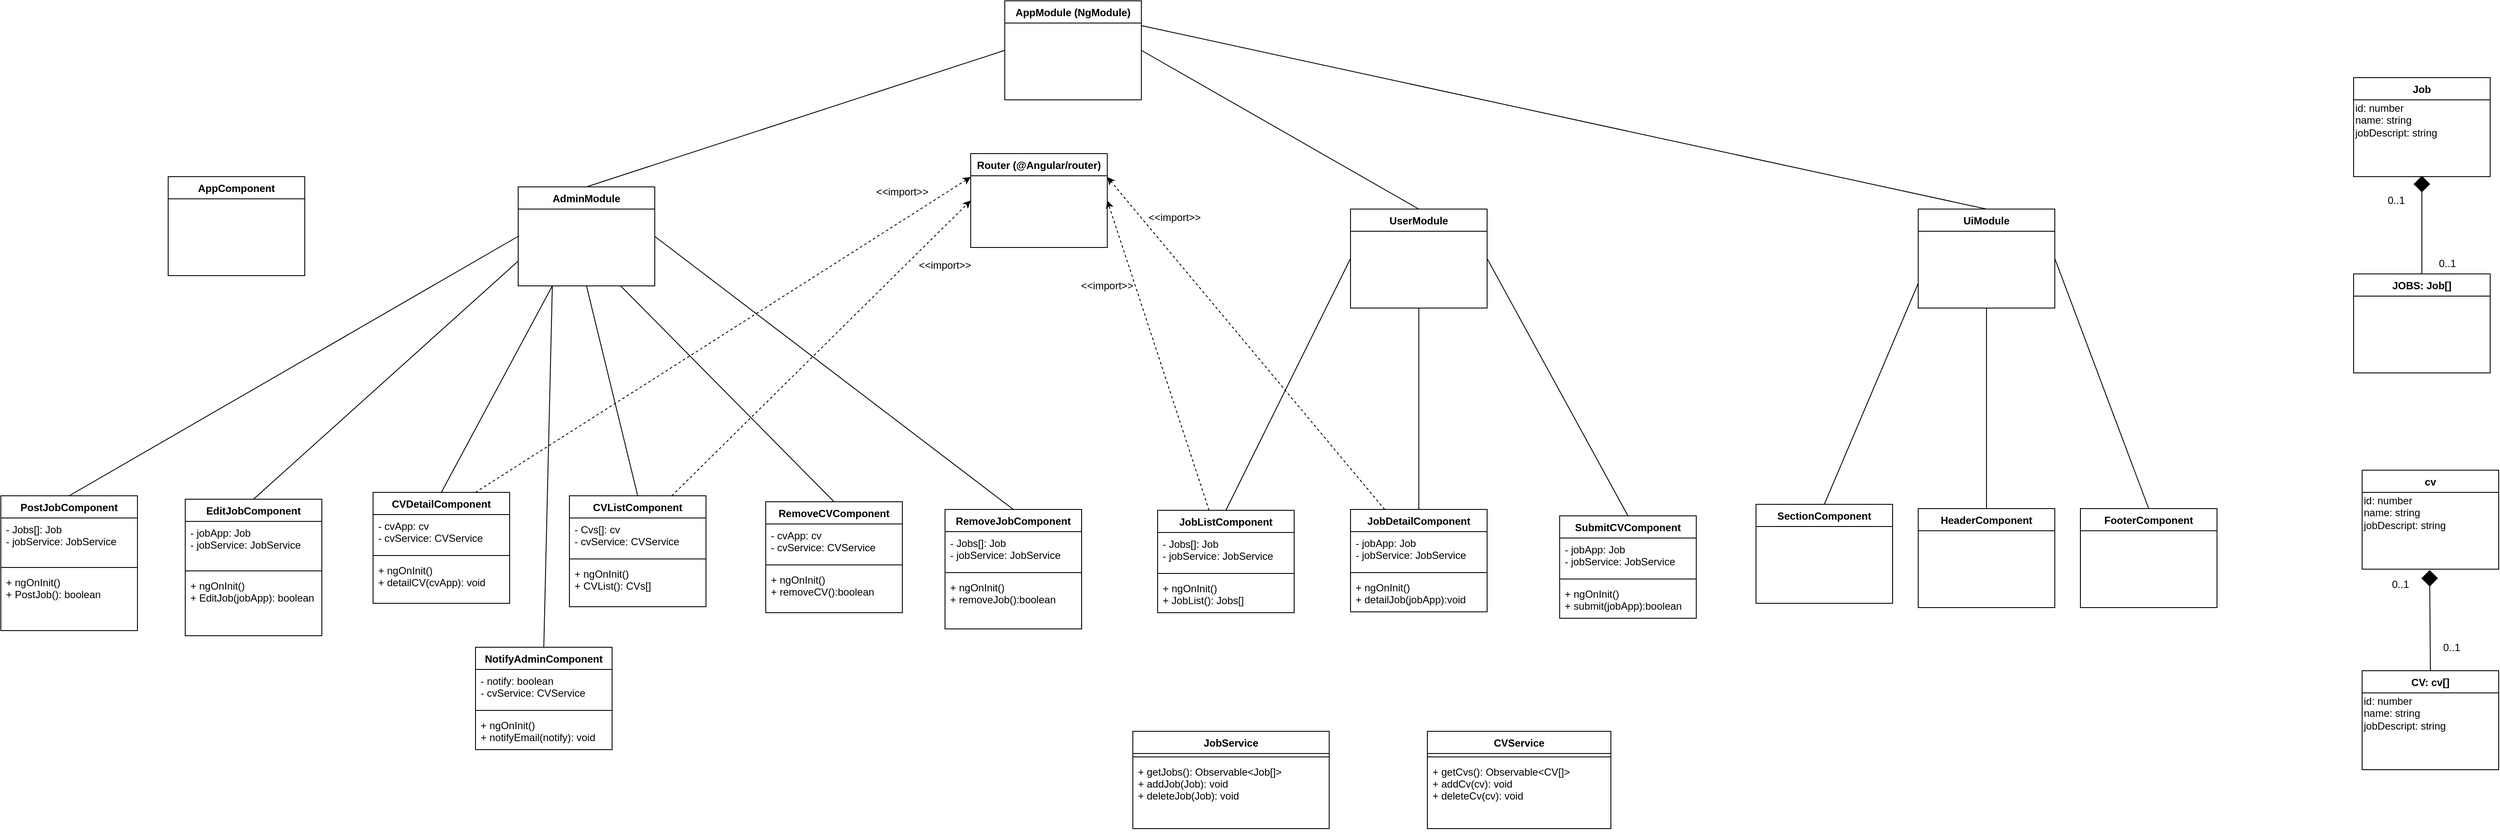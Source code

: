 <mxfile version="10.7.7" type="google"><diagram id="L-OYI_hsJiIemivJlids" name="Page-1"><mxGraphModel dx="3234" dy="880" grid="1" gridSize="10" guides="1" tooltips="1" connect="1" arrows="1" fold="1" page="1" pageScale="1" pageWidth="850" pageHeight="1100" math="0" shadow="0"><root><mxCell id="0"/><mxCell id="1" parent="0"/><mxCell id="hVfPlzMBBiEM_7TQ2Nzz-11" value="Job" style="swimlane;fontStyle=1;align=center;verticalAlign=top;childLayout=stackLayout;horizontal=1;startSize=26;horizontalStack=0;resizeParent=1;resizeParentMax=0;resizeLast=0;collapsible=1;marginBottom=0;" parent="1" vertex="1"><mxGeometry x="1320" y="134" width="160" height="116" as="geometry"/></mxCell><mxCell id="OG73j3AOnS_d_0RqA3O0-5" value="id: number&lt;br&gt;name: string&lt;br&gt;jobDescript: string&lt;br&gt;&lt;br&gt;&lt;br&gt;&lt;br&gt;" style="text;html=1;resizable=0;points=[];autosize=1;align=left;verticalAlign=top;spacingTop=-4;" vertex="1" parent="hVfPlzMBBiEM_7TQ2Nzz-11"><mxGeometry y="26" width="160" height="90" as="geometry"/></mxCell><mxCell id="OG73j3AOnS_d_0RqA3O0-10" value="JOBS: Job[]" style="swimlane;fontStyle=1;align=center;verticalAlign=top;childLayout=stackLayout;horizontal=1;startSize=26;horizontalStack=0;resizeParent=1;resizeParentMax=0;resizeLast=0;collapsible=1;marginBottom=0;" vertex="1" parent="1"><mxGeometry x="1320" y="364" width="160" height="116" as="geometry"/></mxCell><mxCell id="OG73j3AOnS_d_0RqA3O0-13" value="" style="endArrow=none;html=1;entryX=0.5;entryY=0;entryDx=0;entryDy=0;startArrow=diamond;startFill=1;exitX=0.5;exitY=0.989;exitDx=0;exitDy=0;exitPerimeter=0;startSize=17;" edge="1" parent="1" source="OG73j3AOnS_d_0RqA3O0-5" target="OG73j3AOnS_d_0RqA3O0-10"><mxGeometry width="50" height="50" relative="1" as="geometry"><mxPoint x="1240" y="332" as="sourcePoint"/><mxPoint x="1200" y="382" as="targetPoint"/></mxGeometry></mxCell><mxCell id="OG73j3AOnS_d_0RqA3O0-16" value="cv" style="swimlane;fontStyle=1;align=center;verticalAlign=top;childLayout=stackLayout;horizontal=1;startSize=26;horizontalStack=0;resizeParent=1;resizeParentMax=0;resizeLast=0;collapsible=1;marginBottom=0;" vertex="1" parent="1"><mxGeometry x="1330" y="594" width="160" height="116" as="geometry"/></mxCell><mxCell id="OG73j3AOnS_d_0RqA3O0-17" value="id: number&lt;br&gt;name: string&lt;br&gt;jobDescript: string&lt;br&gt;&lt;br&gt;&lt;br&gt;&lt;br&gt;" style="text;html=1;resizable=0;points=[];autosize=1;align=left;verticalAlign=top;spacingTop=-4;" vertex="1" parent="OG73j3AOnS_d_0RqA3O0-16"><mxGeometry y="26" width="160" height="90" as="geometry"/></mxCell><mxCell id="OG73j3AOnS_d_0RqA3O0-18" value="" style="endArrow=none;html=1;startArrow=diamond;startFill=1;exitX=0.494;exitY=1.011;exitDx=0;exitDy=0;exitPerimeter=0;startSize=17;entryX=0.5;entryY=0;entryDx=0;entryDy=0;" edge="1" parent="1" source="OG73j3AOnS_d_0RqA3O0-17" target="OG73j3AOnS_d_0RqA3O0-23"><mxGeometry width="50" height="50" relative="1" as="geometry"><mxPoint x="1270" y="585" as="sourcePoint"/><mxPoint x="1410" y="819" as="targetPoint"/></mxGeometry></mxCell><mxCell id="OG73j3AOnS_d_0RqA3O0-19" value="0..1" style="text;html=1;strokeColor=none;fillColor=none;align=center;verticalAlign=middle;whiteSpace=wrap;rounded=0;" vertex="1" parent="1"><mxGeometry x="1410" y="342" width="40" height="20" as="geometry"/></mxCell><mxCell id="OG73j3AOnS_d_0RqA3O0-20" value="0..1" style="text;html=1;strokeColor=none;fillColor=none;align=center;verticalAlign=middle;whiteSpace=wrap;rounded=0;" vertex="1" parent="1"><mxGeometry x="1350" y="268" width="40" height="20" as="geometry"/></mxCell><mxCell id="OG73j3AOnS_d_0RqA3O0-21" value="0..1" style="text;html=1;strokeColor=none;fillColor=none;align=center;verticalAlign=middle;whiteSpace=wrap;rounded=0;" vertex="1" parent="1"><mxGeometry x="1415" y="791.5" width="40" height="20" as="geometry"/></mxCell><mxCell id="OG73j3AOnS_d_0RqA3O0-22" value="0..1" style="text;html=1;strokeColor=none;fillColor=none;align=center;verticalAlign=middle;whiteSpace=wrap;rounded=0;" vertex="1" parent="1"><mxGeometry x="1355" y="717.5" width="40" height="20" as="geometry"/></mxCell><mxCell id="OG73j3AOnS_d_0RqA3O0-23" value="CV: cv[]" style="swimlane;fontStyle=1;align=center;verticalAlign=top;childLayout=stackLayout;horizontal=1;startSize=26;horizontalStack=0;resizeParent=1;resizeParentMax=0;resizeLast=0;collapsible=1;marginBottom=0;" vertex="1" parent="1"><mxGeometry x="1330" y="829" width="160" height="116" as="geometry"/></mxCell><mxCell id="OG73j3AOnS_d_0RqA3O0-24" value="id: number&lt;br&gt;name: string&lt;br&gt;jobDescript: string&lt;br&gt;&lt;br&gt;&lt;br&gt;&lt;br&gt;" style="text;html=1;resizable=0;points=[];autosize=1;align=left;verticalAlign=top;spacingTop=-4;" vertex="1" parent="OG73j3AOnS_d_0RqA3O0-23"><mxGeometry y="26" width="160" height="90" as="geometry"/></mxCell><mxCell id="OG73j3AOnS_d_0RqA3O0-27" value="FooterComponent" style="swimlane;fontStyle=1;align=center;verticalAlign=top;childLayout=stackLayout;horizontal=1;startSize=26;horizontalStack=0;resizeParent=1;resizeParentMax=0;resizeLast=0;collapsible=1;marginBottom=0;" vertex="1" parent="1"><mxGeometry x="1000" y="639" width="160" height="116" as="geometry"/></mxCell><mxCell id="OG73j3AOnS_d_0RqA3O0-30" value="PostJobComponent" style="swimlane;fontStyle=1;align=center;verticalAlign=top;childLayout=stackLayout;horizontal=1;startSize=26;horizontalStack=0;resizeParent=1;resizeParentMax=0;resizeLast=0;collapsible=1;marginBottom=0;" vertex="1" parent="1"><mxGeometry x="-1436" y="624" width="160" height="158" as="geometry"/></mxCell><mxCell id="OG73j3AOnS_d_0RqA3O0-31" value="- Jobs[]: Job&#10;- jobService: JobService&#10;" style="text;strokeColor=none;fillColor=none;align=left;verticalAlign=top;spacingLeft=4;spacingRight=4;overflow=hidden;rotatable=0;points=[[0,0.5],[1,0.5]];portConstraint=eastwest;" vertex="1" parent="OG73j3AOnS_d_0RqA3O0-30"><mxGeometry y="26" width="160" height="54" as="geometry"/></mxCell><mxCell id="OG73j3AOnS_d_0RqA3O0-32" value="" style="line;strokeWidth=1;fillColor=none;align=left;verticalAlign=middle;spacingTop=-1;spacingLeft=3;spacingRight=3;rotatable=0;labelPosition=right;points=[];portConstraint=eastwest;" vertex="1" parent="OG73j3AOnS_d_0RqA3O0-30"><mxGeometry y="80" width="160" height="8" as="geometry"/></mxCell><mxCell id="OG73j3AOnS_d_0RqA3O0-33" value="+ ngOnInit()&#10;+ PostJob(): boolean&#10;" style="text;strokeColor=none;fillColor=none;align=left;verticalAlign=top;spacingLeft=4;spacingRight=4;overflow=hidden;rotatable=0;points=[[0,0.5],[1,0.5]];portConstraint=eastwest;" vertex="1" parent="OG73j3AOnS_d_0RqA3O0-30"><mxGeometry y="88" width="160" height="70" as="geometry"/></mxCell><mxCell id="OG73j3AOnS_d_0RqA3O0-34" value="EditJobComponent" style="swimlane;fontStyle=1;align=center;verticalAlign=top;childLayout=stackLayout;horizontal=1;startSize=26;horizontalStack=0;resizeParent=1;resizeParentMax=0;resizeLast=0;collapsible=1;marginBottom=0;" vertex="1" parent="1"><mxGeometry x="-1220" y="628" width="160" height="160" as="geometry"/></mxCell><mxCell id="OG73j3AOnS_d_0RqA3O0-35" value="- jobApp: Job&#10;- jobService: JobService&#10;&#10;" style="text;strokeColor=none;fillColor=none;align=left;verticalAlign=top;spacingLeft=4;spacingRight=4;overflow=hidden;rotatable=0;points=[[0,0.5],[1,0.5]];portConstraint=eastwest;" vertex="1" parent="OG73j3AOnS_d_0RqA3O0-34"><mxGeometry y="26" width="160" height="54" as="geometry"/></mxCell><mxCell id="OG73j3AOnS_d_0RqA3O0-36" value="" style="line;strokeWidth=1;fillColor=none;align=left;verticalAlign=middle;spacingTop=-1;spacingLeft=3;spacingRight=3;rotatable=0;labelPosition=right;points=[];portConstraint=eastwest;" vertex="1" parent="OG73j3AOnS_d_0RqA3O0-34"><mxGeometry y="80" width="160" height="8" as="geometry"/></mxCell><mxCell id="OG73j3AOnS_d_0RqA3O0-37" value="+ ngOnInit()&#10;+ EditJob(jobApp): boolean&#10;" style="text;strokeColor=none;fillColor=none;align=left;verticalAlign=top;spacingLeft=4;spacingRight=4;overflow=hidden;rotatable=0;points=[[0,0.5],[1,0.5]];portConstraint=eastwest;" vertex="1" parent="OG73j3AOnS_d_0RqA3O0-34"><mxGeometry y="88" width="160" height="72" as="geometry"/></mxCell><mxCell id="OG73j3AOnS_d_0RqA3O0-38" value="RemoveJobComponent" style="swimlane;fontStyle=1;align=center;verticalAlign=top;childLayout=stackLayout;horizontal=1;startSize=26;horizontalStack=0;resizeParent=1;resizeParentMax=0;resizeLast=0;collapsible=1;marginBottom=0;" vertex="1" parent="1"><mxGeometry x="-330" y="640" width="160" height="140" as="geometry"/></mxCell><mxCell id="OG73j3AOnS_d_0RqA3O0-39" value="- Jobs[]: Job&#10;- jobService: JobService&#10;" style="text;strokeColor=none;fillColor=none;align=left;verticalAlign=top;spacingLeft=4;spacingRight=4;overflow=hidden;rotatable=0;points=[[0,0.5],[1,0.5]];portConstraint=eastwest;" vertex="1" parent="OG73j3AOnS_d_0RqA3O0-38"><mxGeometry y="26" width="160" height="44" as="geometry"/></mxCell><mxCell id="OG73j3AOnS_d_0RqA3O0-40" value="" style="line;strokeWidth=1;fillColor=none;align=left;verticalAlign=middle;spacingTop=-1;spacingLeft=3;spacingRight=3;rotatable=0;labelPosition=right;points=[];portConstraint=eastwest;" vertex="1" parent="OG73j3AOnS_d_0RqA3O0-38"><mxGeometry y="70" width="160" height="8" as="geometry"/></mxCell><mxCell id="OG73j3AOnS_d_0RqA3O0-41" value="+ ngOnInit()&#10;+ removeJob():boolean&#10;&#10;" style="text;strokeColor=none;fillColor=none;align=left;verticalAlign=top;spacingLeft=4;spacingRight=4;overflow=hidden;rotatable=0;points=[[0,0.5],[1,0.5]];portConstraint=eastwest;" vertex="1" parent="OG73j3AOnS_d_0RqA3O0-38"><mxGeometry y="78" width="160" height="62" as="geometry"/></mxCell><mxCell id="OG73j3AOnS_d_0RqA3O0-42" value="RemoveCVComponent" style="swimlane;fontStyle=1;align=center;verticalAlign=top;childLayout=stackLayout;horizontal=1;startSize=26;horizontalStack=0;resizeParent=1;resizeParentMax=0;resizeLast=0;collapsible=1;marginBottom=0;" vertex="1" parent="1"><mxGeometry x="-540" y="631" width="160" height="130" as="geometry"/></mxCell><mxCell id="OG73j3AOnS_d_0RqA3O0-43" value="- cvApp: cv&#10;- cvService: CVService&#10;" style="text;strokeColor=none;fillColor=none;align=left;verticalAlign=top;spacingLeft=4;spacingRight=4;overflow=hidden;rotatable=0;points=[[0,0.5],[1,0.5]];portConstraint=eastwest;" vertex="1" parent="OG73j3AOnS_d_0RqA3O0-42"><mxGeometry y="26" width="160" height="44" as="geometry"/></mxCell><mxCell id="OG73j3AOnS_d_0RqA3O0-44" value="" style="line;strokeWidth=1;fillColor=none;align=left;verticalAlign=middle;spacingTop=-1;spacingLeft=3;spacingRight=3;rotatable=0;labelPosition=right;points=[];portConstraint=eastwest;" vertex="1" parent="OG73j3AOnS_d_0RqA3O0-42"><mxGeometry y="70" width="160" height="8" as="geometry"/></mxCell><mxCell id="OG73j3AOnS_d_0RqA3O0-45" value="+ ngOnInit()&#10;+ removeCV():boolean&#10;" style="text;strokeColor=none;fillColor=none;align=left;verticalAlign=top;spacingLeft=4;spacingRight=4;overflow=hidden;rotatable=0;points=[[0,0.5],[1,0.5]];portConstraint=eastwest;" vertex="1" parent="OG73j3AOnS_d_0RqA3O0-42"><mxGeometry y="78" width="160" height="52" as="geometry"/></mxCell><mxCell id="OG73j3AOnS_d_0RqA3O0-46" value="NotifyAdminComponent" style="swimlane;fontStyle=1;align=center;verticalAlign=top;childLayout=stackLayout;horizontal=1;startSize=26;horizontalStack=0;resizeParent=1;resizeParentMax=0;resizeLast=0;collapsible=1;marginBottom=0;" vertex="1" parent="1"><mxGeometry x="-880" y="801.5" width="160" height="120" as="geometry"/></mxCell><mxCell id="OG73j3AOnS_d_0RqA3O0-47" value="- notify: boolean&#10;- cvService: CVService&#10;" style="text;strokeColor=none;fillColor=none;align=left;verticalAlign=top;spacingLeft=4;spacingRight=4;overflow=hidden;rotatable=0;points=[[0,0.5],[1,0.5]];portConstraint=eastwest;" vertex="1" parent="OG73j3AOnS_d_0RqA3O0-46"><mxGeometry y="26" width="160" height="44" as="geometry"/></mxCell><mxCell id="OG73j3AOnS_d_0RqA3O0-48" value="" style="line;strokeWidth=1;fillColor=none;align=left;verticalAlign=middle;spacingTop=-1;spacingLeft=3;spacingRight=3;rotatable=0;labelPosition=right;points=[];portConstraint=eastwest;" vertex="1" parent="OG73j3AOnS_d_0RqA3O0-46"><mxGeometry y="70" width="160" height="8" as="geometry"/></mxCell><mxCell id="OG73j3AOnS_d_0RqA3O0-49" value="+ ngOnInit()&#10;+ notifyEmail(notify): void&#10;" style="text;strokeColor=none;fillColor=none;align=left;verticalAlign=top;spacingLeft=4;spacingRight=4;overflow=hidden;rotatable=0;points=[[0,0.5],[1,0.5]];portConstraint=eastwest;" vertex="1" parent="OG73j3AOnS_d_0RqA3O0-46"><mxGeometry y="78" width="160" height="42" as="geometry"/></mxCell><mxCell id="OG73j3AOnS_d_0RqA3O0-50" value="CVListComponent" style="swimlane;fontStyle=1;align=center;verticalAlign=top;childLayout=stackLayout;horizontal=1;startSize=26;horizontalStack=0;resizeParent=1;resizeParentMax=0;resizeLast=0;collapsible=1;marginBottom=0;" vertex="1" parent="1"><mxGeometry x="-770" y="624" width="160" height="130" as="geometry"/></mxCell><mxCell id="OG73j3AOnS_d_0RqA3O0-51" value="- Cvs[]: cv&#10;- cvService: CVService&#10;" style="text;strokeColor=none;fillColor=none;align=left;verticalAlign=top;spacingLeft=4;spacingRight=4;overflow=hidden;rotatable=0;points=[[0,0.5],[1,0.5]];portConstraint=eastwest;" vertex="1" parent="OG73j3AOnS_d_0RqA3O0-50"><mxGeometry y="26" width="160" height="44" as="geometry"/></mxCell><mxCell id="OG73j3AOnS_d_0RqA3O0-52" value="" style="line;strokeWidth=1;fillColor=none;align=left;verticalAlign=middle;spacingTop=-1;spacingLeft=3;spacingRight=3;rotatable=0;labelPosition=right;points=[];portConstraint=eastwest;" vertex="1" parent="OG73j3AOnS_d_0RqA3O0-50"><mxGeometry y="70" width="160" height="8" as="geometry"/></mxCell><mxCell id="OG73j3AOnS_d_0RqA3O0-53" value="+ ngOnInit()&#10;+ CVList(): CVs[]&#10;" style="text;strokeColor=none;fillColor=none;align=left;verticalAlign=top;spacingLeft=4;spacingRight=4;overflow=hidden;rotatable=0;points=[[0,0.5],[1,0.5]];portConstraint=eastwest;" vertex="1" parent="OG73j3AOnS_d_0RqA3O0-50"><mxGeometry y="78" width="160" height="52" as="geometry"/></mxCell><mxCell id="OG73j3AOnS_d_0RqA3O0-54" value="JobDetailComponent" style="swimlane;fontStyle=1;align=center;verticalAlign=top;childLayout=stackLayout;horizontal=1;startSize=26;horizontalStack=0;resizeParent=1;resizeParentMax=0;resizeLast=0;collapsible=1;marginBottom=0;" vertex="1" parent="1"><mxGeometry x="145" y="640" width="160" height="120" as="geometry"/></mxCell><mxCell id="OG73j3AOnS_d_0RqA3O0-55" value="- jobApp: Job&#10;- jobService: JobService&#10;&#10;" style="text;strokeColor=none;fillColor=none;align=left;verticalAlign=top;spacingLeft=4;spacingRight=4;overflow=hidden;rotatable=0;points=[[0,0.5],[1,0.5]];portConstraint=eastwest;" vertex="1" parent="OG73j3AOnS_d_0RqA3O0-54"><mxGeometry y="26" width="160" height="44" as="geometry"/></mxCell><mxCell id="OG73j3AOnS_d_0RqA3O0-56" value="" style="line;strokeWidth=1;fillColor=none;align=left;verticalAlign=middle;spacingTop=-1;spacingLeft=3;spacingRight=3;rotatable=0;labelPosition=right;points=[];portConstraint=eastwest;" vertex="1" parent="OG73j3AOnS_d_0RqA3O0-54"><mxGeometry y="70" width="160" height="8" as="geometry"/></mxCell><mxCell id="OG73j3AOnS_d_0RqA3O0-57" value="+ ngOnInit()&#10;+ detailJob(jobApp):void &#10;" style="text;strokeColor=none;fillColor=none;align=left;verticalAlign=top;spacingLeft=4;spacingRight=4;overflow=hidden;rotatable=0;points=[[0,0.5],[1,0.5]];portConstraint=eastwest;" vertex="1" parent="OG73j3AOnS_d_0RqA3O0-54"><mxGeometry y="78" width="160" height="42" as="geometry"/></mxCell><mxCell id="OG73j3AOnS_d_0RqA3O0-58" value="JobListComponent" style="swimlane;fontStyle=1;align=center;verticalAlign=top;childLayout=stackLayout;horizontal=1;startSize=26;horizontalStack=0;resizeParent=1;resizeParentMax=0;resizeLast=0;collapsible=1;marginBottom=0;" vertex="1" parent="1"><mxGeometry x="-81" y="641" width="160" height="120" as="geometry"/></mxCell><mxCell id="OG73j3AOnS_d_0RqA3O0-59" value="- Jobs[]: Job&#10;- jobService: JobService&#10;" style="text;strokeColor=none;fillColor=none;align=left;verticalAlign=top;spacingLeft=4;spacingRight=4;overflow=hidden;rotatable=0;points=[[0,0.5],[1,0.5]];portConstraint=eastwest;" vertex="1" parent="OG73j3AOnS_d_0RqA3O0-58"><mxGeometry y="26" width="160" height="44" as="geometry"/></mxCell><mxCell id="OG73j3AOnS_d_0RqA3O0-60" value="" style="line;strokeWidth=1;fillColor=none;align=left;verticalAlign=middle;spacingTop=-1;spacingLeft=3;spacingRight=3;rotatable=0;labelPosition=right;points=[];portConstraint=eastwest;" vertex="1" parent="OG73j3AOnS_d_0RqA3O0-58"><mxGeometry y="70" width="160" height="8" as="geometry"/></mxCell><mxCell id="OG73j3AOnS_d_0RqA3O0-61" value="+ ngOnInit()&#10;+ JobList(): Jobs[]&#10;" style="text;strokeColor=none;fillColor=none;align=left;verticalAlign=top;spacingLeft=4;spacingRight=4;overflow=hidden;rotatable=0;points=[[0,0.5],[1,0.5]];portConstraint=eastwest;" vertex="1" parent="OG73j3AOnS_d_0RqA3O0-58"><mxGeometry y="78" width="160" height="42" as="geometry"/></mxCell><mxCell id="OG73j3AOnS_d_0RqA3O0-66" value="SubmitCVComponent" style="swimlane;fontStyle=1;align=center;verticalAlign=top;childLayout=stackLayout;horizontal=1;startSize=26;horizontalStack=0;resizeParent=1;resizeParentMax=0;resizeLast=0;collapsible=1;marginBottom=0;" vertex="1" parent="1"><mxGeometry x="390" y="647.5" width="160" height="120" as="geometry"/></mxCell><mxCell id="OG73j3AOnS_d_0RqA3O0-67" value="- jobApp: Job&#10;- jobService: JobService&#10;&#10;" style="text;strokeColor=none;fillColor=none;align=left;verticalAlign=top;spacingLeft=4;spacingRight=4;overflow=hidden;rotatable=0;points=[[0,0.5],[1,0.5]];portConstraint=eastwest;" vertex="1" parent="OG73j3AOnS_d_0RqA3O0-66"><mxGeometry y="26" width="160" height="44" as="geometry"/></mxCell><mxCell id="OG73j3AOnS_d_0RqA3O0-68" value="" style="line;strokeWidth=1;fillColor=none;align=left;verticalAlign=middle;spacingTop=-1;spacingLeft=3;spacingRight=3;rotatable=0;labelPosition=right;points=[];portConstraint=eastwest;" vertex="1" parent="OG73j3AOnS_d_0RqA3O0-66"><mxGeometry y="70" width="160" height="8" as="geometry"/></mxCell><mxCell id="OG73j3AOnS_d_0RqA3O0-69" value="+ ngOnInit()&#10;+ submit(jobApp):boolean&#10;" style="text;strokeColor=none;fillColor=none;align=left;verticalAlign=top;spacingLeft=4;spacingRight=4;overflow=hidden;rotatable=0;points=[[0,0.5],[1,0.5]];portConstraint=eastwest;" vertex="1" parent="OG73j3AOnS_d_0RqA3O0-66"><mxGeometry y="78" width="160" height="42" as="geometry"/></mxCell><mxCell id="OG73j3AOnS_d_0RqA3O0-70" value="CVDetailComponent" style="swimlane;fontStyle=1;align=center;verticalAlign=top;childLayout=stackLayout;horizontal=1;startSize=26;horizontalStack=0;resizeParent=1;resizeParentMax=0;resizeLast=0;collapsible=1;marginBottom=0;" vertex="1" parent="1"><mxGeometry x="-1000" y="620" width="160" height="130" as="geometry"/></mxCell><mxCell id="OG73j3AOnS_d_0RqA3O0-71" value="- cvApp: cv&#10;- cvService: CVService&#10;" style="text;strokeColor=none;fillColor=none;align=left;verticalAlign=top;spacingLeft=4;spacingRight=4;overflow=hidden;rotatable=0;points=[[0,0.5],[1,0.5]];portConstraint=eastwest;" vertex="1" parent="OG73j3AOnS_d_0RqA3O0-70"><mxGeometry y="26" width="160" height="44" as="geometry"/></mxCell><mxCell id="OG73j3AOnS_d_0RqA3O0-72" value="" style="line;strokeWidth=1;fillColor=none;align=left;verticalAlign=middle;spacingTop=-1;spacingLeft=3;spacingRight=3;rotatable=0;labelPosition=right;points=[];portConstraint=eastwest;" vertex="1" parent="OG73j3AOnS_d_0RqA3O0-70"><mxGeometry y="70" width="160" height="8" as="geometry"/></mxCell><mxCell id="OG73j3AOnS_d_0RqA3O0-73" value="+ ngOnInit()&#10;+ detailCV(cvApp): void&#10;" style="text;strokeColor=none;fillColor=none;align=left;verticalAlign=top;spacingLeft=4;spacingRight=4;overflow=hidden;rotatable=0;points=[[0,0.5],[1,0.5]];portConstraint=eastwest;" vertex="1" parent="OG73j3AOnS_d_0RqA3O0-70"><mxGeometry y="78" width="160" height="52" as="geometry"/></mxCell><mxCell id="OG73j3AOnS_d_0RqA3O0-74" value="Router (@Angular/router)" style="swimlane;fontStyle=1;align=center;verticalAlign=top;childLayout=stackLayout;horizontal=1;startSize=26;horizontalStack=0;resizeParent=1;resizeParentMax=0;resizeLast=0;collapsible=1;marginBottom=0;" vertex="1" parent="1"><mxGeometry x="-299.929" y="223" width="160" height="110" as="geometry"/></mxCell><mxCell id="OG73j3AOnS_d_0RqA3O0-75" value="HeaderComponent" style="swimlane;fontStyle=1;align=center;verticalAlign=top;childLayout=stackLayout;horizontal=1;startSize=26;horizontalStack=0;resizeParent=1;resizeParentMax=0;resizeLast=0;collapsible=1;marginBottom=0;" vertex="1" parent="1"><mxGeometry x="810" y="639" width="160" height="116" as="geometry"/></mxCell><mxCell id="OG73j3AOnS_d_0RqA3O0-76" value="SectionComponent" style="swimlane;fontStyle=1;align=center;verticalAlign=top;childLayout=stackLayout;horizontal=1;startSize=26;horizontalStack=0;resizeParent=1;resizeParentMax=0;resizeLast=0;collapsible=1;marginBottom=0;" vertex="1" parent="1"><mxGeometry x="620" y="634" width="160" height="116" as="geometry"/></mxCell><mxCell id="OG73j3AOnS_d_0RqA3O0-77" value="JobService" style="swimlane;fontStyle=1;align=center;verticalAlign=top;childLayout=stackLayout;horizontal=1;startSize=26;horizontalStack=0;resizeParent=1;resizeParentMax=0;resizeLast=0;collapsible=1;marginBottom=0;" vertex="1" parent="1"><mxGeometry x="-110" y="900" width="230" height="114" as="geometry"/></mxCell><mxCell id="OG73j3AOnS_d_0RqA3O0-79" value="" style="line;strokeWidth=1;fillColor=none;align=left;verticalAlign=middle;spacingTop=-1;spacingLeft=3;spacingRight=3;rotatable=0;labelPosition=right;points=[];portConstraint=eastwest;" vertex="1" parent="OG73j3AOnS_d_0RqA3O0-77"><mxGeometry y="26" width="230" height="8" as="geometry"/></mxCell><mxCell id="OG73j3AOnS_d_0RqA3O0-80" value="+ getJobs(): Observable&lt;Job[]&gt;&#10;+ addJob(Job): void&#10;+ deleteJob(Job): void&#10;" style="text;strokeColor=none;fillColor=none;align=left;verticalAlign=top;spacingLeft=4;spacingRight=4;overflow=hidden;rotatable=0;points=[[0,0.5],[1,0.5]];portConstraint=eastwest;" vertex="1" parent="OG73j3AOnS_d_0RqA3O0-77"><mxGeometry y="34" width="230" height="80" as="geometry"/></mxCell><mxCell id="OG73j3AOnS_d_0RqA3O0-81" value="CVService" style="swimlane;fontStyle=1;align=center;verticalAlign=top;childLayout=stackLayout;horizontal=1;startSize=26;horizontalStack=0;resizeParent=1;resizeParentMax=0;resizeLast=0;collapsible=1;marginBottom=0;" vertex="1" parent="1"><mxGeometry x="235" y="900" width="215" height="114" as="geometry"/></mxCell><mxCell id="OG73j3AOnS_d_0RqA3O0-83" value="" style="line;strokeWidth=1;fillColor=none;align=left;verticalAlign=middle;spacingTop=-1;spacingLeft=3;spacingRight=3;rotatable=0;labelPosition=right;points=[];portConstraint=eastwest;" vertex="1" parent="OG73j3AOnS_d_0RqA3O0-81"><mxGeometry y="26" width="215" height="8" as="geometry"/></mxCell><mxCell id="OG73j3AOnS_d_0RqA3O0-84" value="+ getCvs(): Observable&lt;CV[]&gt;&#10;+ addCv(cv): void&#10;+ deleteCv(cv): void&#10;&#10;" style="text;strokeColor=none;fillColor=none;align=left;verticalAlign=top;spacingLeft=4;spacingRight=4;overflow=hidden;rotatable=0;points=[[0,0.5],[1,0.5]];portConstraint=eastwest;" vertex="1" parent="OG73j3AOnS_d_0RqA3O0-81"><mxGeometry y="34" width="215" height="80" as="geometry"/></mxCell><mxCell id="OG73j3AOnS_d_0RqA3O0-85" value="AppComponent" style="swimlane;fontStyle=1;align=center;verticalAlign=top;childLayout=stackLayout;horizontal=1;startSize=26;horizontalStack=0;resizeParent=1;resizeParentMax=0;resizeLast=0;collapsible=1;marginBottom=0;" vertex="1" parent="1"><mxGeometry x="-1240" y="250" width="160" height="116" as="geometry"/></mxCell><mxCell id="OG73j3AOnS_d_0RqA3O0-86" value="AppModule (NgModule)" style="swimlane;fontStyle=1;align=center;verticalAlign=top;childLayout=stackLayout;horizontal=1;startSize=26;horizontalStack=0;resizeParent=1;resizeParentMax=0;resizeLast=0;collapsible=1;marginBottom=0;" vertex="1" parent="1"><mxGeometry x="-260" y="44" width="160" height="116" as="geometry"/></mxCell><mxCell id="OG73j3AOnS_d_0RqA3O0-87" value="AdminModule" style="swimlane;fontStyle=1;align=center;verticalAlign=top;childLayout=stackLayout;horizontal=1;startSize=26;horizontalStack=0;resizeParent=1;resizeParentMax=0;resizeLast=0;collapsible=1;marginBottom=0;" vertex="1" parent="1"><mxGeometry x="-830" y="262" width="160" height="116" as="geometry"/></mxCell><mxCell id="OG73j3AOnS_d_0RqA3O0-88" value="UserModule" style="swimlane;fontStyle=1;align=center;verticalAlign=top;childLayout=stackLayout;horizontal=1;startSize=26;horizontalStack=0;resizeParent=1;resizeParentMax=0;resizeLast=0;collapsible=1;marginBottom=0;" vertex="1" parent="1"><mxGeometry x="145" y="288" width="160" height="116" as="geometry"/></mxCell><mxCell id="OG73j3AOnS_d_0RqA3O0-89" value="UiModule" style="swimlane;fontStyle=1;align=center;verticalAlign=top;childLayout=stackLayout;horizontal=1;startSize=26;horizontalStack=0;resizeParent=1;resizeParentMax=0;resizeLast=0;collapsible=1;marginBottom=0;" vertex="1" parent="1"><mxGeometry x="810" y="288" width="160" height="116" as="geometry"/></mxCell><mxCell id="OG73j3AOnS_d_0RqA3O0-90" value="" style="endArrow=none;html=1;entryX=0;entryY=0.5;entryDx=0;entryDy=0;exitX=0.5;exitY=0;exitDx=0;exitDy=0;" edge="1" parent="1" source="OG73j3AOnS_d_0RqA3O0-30" target="OG73j3AOnS_d_0RqA3O0-87"><mxGeometry width="50" height="50" relative="1" as="geometry"><mxPoint x="-910" y="430" as="sourcePoint"/><mxPoint x="-860" y="380" as="targetPoint"/></mxGeometry></mxCell><mxCell id="OG73j3AOnS_d_0RqA3O0-91" value="" style="endArrow=none;html=1;entryX=0;entryY=0.75;entryDx=0;entryDy=0;exitX=0.5;exitY=0;exitDx=0;exitDy=0;" edge="1" parent="1" source="OG73j3AOnS_d_0RqA3O0-34" target="OG73j3AOnS_d_0RqA3O0-87"><mxGeometry width="50" height="50" relative="1" as="geometry"><mxPoint x="-240" y="590" as="sourcePoint"/><mxPoint x="-190" y="540" as="targetPoint"/></mxGeometry></mxCell><mxCell id="OG73j3AOnS_d_0RqA3O0-92" value="" style="endArrow=none;html=1;entryX=1;entryY=0.5;entryDx=0;entryDy=0;exitX=0.5;exitY=0;exitDx=0;exitDy=0;" edge="1" parent="1" source="OG73j3AOnS_d_0RqA3O0-38" target="OG73j3AOnS_d_0RqA3O0-87"><mxGeometry width="50" height="50" relative="1" as="geometry"><mxPoint x="-270" y="590" as="sourcePoint"/><mxPoint x="-220" y="540" as="targetPoint"/></mxGeometry></mxCell><mxCell id="OG73j3AOnS_d_0RqA3O0-93" value="" style="endArrow=none;html=1;entryX=0.5;entryY=1;entryDx=0;entryDy=0;exitX=0.5;exitY=0;exitDx=0;exitDy=0;" edge="1" parent="1" source="OG73j3AOnS_d_0RqA3O0-50" target="OG73j3AOnS_d_0RqA3O0-87"><mxGeometry width="50" height="50" relative="1" as="geometry"><mxPoint x="-780" y="750" as="sourcePoint"/><mxPoint x="-730" y="700" as="targetPoint"/></mxGeometry></mxCell><mxCell id="OG73j3AOnS_d_0RqA3O0-94" value="" style="endArrow=none;html=1;entryX=0.75;entryY=1;entryDx=0;entryDy=0;exitX=0.5;exitY=0;exitDx=0;exitDy=0;" edge="1" parent="1" source="OG73j3AOnS_d_0RqA3O0-42" target="OG73j3AOnS_d_0RqA3O0-87"><mxGeometry width="50" height="50" relative="1" as="geometry"><mxPoint x="-190" y="790" as="sourcePoint"/><mxPoint x="-140" y="740" as="targetPoint"/></mxGeometry></mxCell><mxCell id="OG73j3AOnS_d_0RqA3O0-95" value="" style="endArrow=none;html=1;entryX=0.25;entryY=1;entryDx=0;entryDy=0;exitX=0.5;exitY=0;exitDx=0;exitDy=0;" edge="1" parent="1" source="OG73j3AOnS_d_0RqA3O0-70" target="OG73j3AOnS_d_0RqA3O0-87"><mxGeometry width="50" height="50" relative="1" as="geometry"><mxPoint x="-940" y="810" as="sourcePoint"/><mxPoint x="-890" y="760" as="targetPoint"/></mxGeometry></mxCell><mxCell id="OG73j3AOnS_d_0RqA3O0-96" value="" style="endArrow=none;html=1;entryX=0.25;entryY=1;entryDx=0;entryDy=0;exitX=0.5;exitY=0;exitDx=0;exitDy=0;" edge="1" parent="1" source="OG73j3AOnS_d_0RqA3O0-46" target="OG73j3AOnS_d_0RqA3O0-87"><mxGeometry width="50" height="50" relative="1" as="geometry"><mxPoint x="-600" y="920" as="sourcePoint"/><mxPoint x="-550" y="870" as="targetPoint"/></mxGeometry></mxCell><mxCell id="OG73j3AOnS_d_0RqA3O0-97" value="" style="endArrow=none;html=1;entryX=0;entryY=0.5;entryDx=0;entryDy=0;exitX=0.5;exitY=0;exitDx=0;exitDy=0;" edge="1" parent="1" source="OG73j3AOnS_d_0RqA3O0-58" target="OG73j3AOnS_d_0RqA3O0-88"><mxGeometry width="50" height="50" relative="1" as="geometry"><mxPoint x="-290" y="890" as="sourcePoint"/><mxPoint x="-240" y="840" as="targetPoint"/></mxGeometry></mxCell><mxCell id="OG73j3AOnS_d_0RqA3O0-98" value="" style="endArrow=none;html=1;entryX=0.5;entryY=1;entryDx=0;entryDy=0;exitX=0.5;exitY=0;exitDx=0;exitDy=0;" edge="1" parent="1" source="OG73j3AOnS_d_0RqA3O0-54" target="OG73j3AOnS_d_0RqA3O0-88"><mxGeometry width="50" height="50" relative="1" as="geometry"><mxPoint x="160" y="590" as="sourcePoint"/><mxPoint x="210" y="540" as="targetPoint"/></mxGeometry></mxCell><mxCell id="OG73j3AOnS_d_0RqA3O0-99" value="" style="endArrow=none;html=1;entryX=1;entryY=0.5;entryDx=0;entryDy=0;exitX=0.5;exitY=0;exitDx=0;exitDy=0;" edge="1" parent="1" source="OG73j3AOnS_d_0RqA3O0-66" target="OG73j3AOnS_d_0RqA3O0-88"><mxGeometry width="50" height="50" relative="1" as="geometry"><mxPoint x="480" y="530" as="sourcePoint"/><mxPoint x="530" y="480" as="targetPoint"/></mxGeometry></mxCell><mxCell id="OG73j3AOnS_d_0RqA3O0-100" value="" style="endArrow=none;html=1;entryX=0;entryY=0.75;entryDx=0;entryDy=0;exitX=0.5;exitY=0;exitDx=0;exitDy=0;" edge="1" parent="1" source="OG73j3AOnS_d_0RqA3O0-76" target="OG73j3AOnS_d_0RqA3O0-89"><mxGeometry width="50" height="50" relative="1" as="geometry"><mxPoint x="600" y="550" as="sourcePoint"/><mxPoint x="650" y="500" as="targetPoint"/></mxGeometry></mxCell><mxCell id="OG73j3AOnS_d_0RqA3O0-101" value="" style="endArrow=none;html=1;entryX=0.5;entryY=1;entryDx=0;entryDy=0;exitX=0.5;exitY=0;exitDx=0;exitDy=0;" edge="1" parent="1" source="OG73j3AOnS_d_0RqA3O0-75" target="OG73j3AOnS_d_0RqA3O0-89"><mxGeometry width="50" height="50" relative="1" as="geometry"><mxPoint x="940" y="580" as="sourcePoint"/><mxPoint x="990" y="530" as="targetPoint"/></mxGeometry></mxCell><mxCell id="OG73j3AOnS_d_0RqA3O0-102" value="" style="endArrow=none;html=1;entryX=1;entryY=0.5;entryDx=0;entryDy=0;exitX=0.5;exitY=0;exitDx=0;exitDy=0;" edge="1" parent="1" source="OG73j3AOnS_d_0RqA3O0-27" target="OG73j3AOnS_d_0RqA3O0-89"><mxGeometry width="50" height="50" relative="1" as="geometry"><mxPoint x="1110" y="560" as="sourcePoint"/><mxPoint x="1160" y="510" as="targetPoint"/></mxGeometry></mxCell><mxCell id="OG73j3AOnS_d_0RqA3O0-103" value="" style="endArrow=none;html=1;entryX=0;entryY=0.5;entryDx=0;entryDy=0;exitX=0.5;exitY=0;exitDx=0;exitDy=0;" edge="1" parent="1" source="OG73j3AOnS_d_0RqA3O0-87" target="OG73j3AOnS_d_0RqA3O0-86"><mxGeometry width="50" height="50" relative="1" as="geometry"><mxPoint x="-450" y="340" as="sourcePoint"/><mxPoint x="-400" y="290" as="targetPoint"/></mxGeometry></mxCell><mxCell id="OG73j3AOnS_d_0RqA3O0-104" value="" style="endArrow=none;html=1;entryX=1;entryY=0.5;entryDx=0;entryDy=0;exitX=0.5;exitY=0;exitDx=0;exitDy=0;" edge="1" parent="1" source="OG73j3AOnS_d_0RqA3O0-88" target="OG73j3AOnS_d_0RqA3O0-86"><mxGeometry width="50" height="50" relative="1" as="geometry"><mxPoint x="-100" y="350" as="sourcePoint"/><mxPoint x="-50" y="300" as="targetPoint"/></mxGeometry></mxCell><mxCell id="OG73j3AOnS_d_0RqA3O0-105" value="" style="endArrow=none;html=1;exitX=0.5;exitY=0;exitDx=0;exitDy=0;entryX=1;entryY=0.25;entryDx=0;entryDy=0;" edge="1" parent="1" source="OG73j3AOnS_d_0RqA3O0-89" target="OG73j3AOnS_d_0RqA3O0-86"><mxGeometry width="50" height="50" relative="1" as="geometry"><mxPoint x="560" y="280" as="sourcePoint"/><mxPoint x="610" y="230" as="targetPoint"/></mxGeometry></mxCell><mxCell id="OG73j3AOnS_d_0RqA3O0-106" value="" style="endArrow=classic;html=1;entryX=0;entryY=0.5;entryDx=0;entryDy=0;exitX=0.75;exitY=0;exitDx=0;exitDy=0;dashed=1;" edge="1" parent="1" source="OG73j3AOnS_d_0RqA3O0-50" target="OG73j3AOnS_d_0RqA3O0-74"><mxGeometry width="50" height="50" relative="1" as="geometry"><mxPoint x="-500" y="390" as="sourcePoint"/><mxPoint x="-190" y="450" as="targetPoint"/></mxGeometry></mxCell><mxCell id="OG73j3AOnS_d_0RqA3O0-107" value="" style="endArrow=classic;html=1;entryX=0;entryY=0.25;entryDx=0;entryDy=0;exitX=0.75;exitY=0;exitDx=0;exitDy=0;dashed=1;" edge="1" parent="1" source="OG73j3AOnS_d_0RqA3O0-70" target="OG73j3AOnS_d_0RqA3O0-74"><mxGeometry width="50" height="50" relative="1" as="geometry"><mxPoint x="-510" y="380" as="sourcePoint"/><mxPoint x="-460" y="330" as="targetPoint"/></mxGeometry></mxCell><mxCell id="OG73j3AOnS_d_0RqA3O0-108" value="" style="endArrow=classic;html=1;entryX=1;entryY=0.5;entryDx=0;entryDy=0;dashed=1;" edge="1" parent="1" source="OG73j3AOnS_d_0RqA3O0-58" target="OG73j3AOnS_d_0RqA3O0-74"><mxGeometry width="50" height="50" relative="1" as="geometry"><mxPoint x="-160" y="530" as="sourcePoint"/><mxPoint x="-110" y="480" as="targetPoint"/></mxGeometry></mxCell><mxCell id="OG73j3AOnS_d_0RqA3O0-109" value="" style="endArrow=classic;html=1;entryX=1;entryY=0.25;entryDx=0;entryDy=0;exitX=0.25;exitY=0;exitDx=0;exitDy=0;dashed=1;" edge="1" parent="1" source="OG73j3AOnS_d_0RqA3O0-54" target="OG73j3AOnS_d_0RqA3O0-74"><mxGeometry width="50" height="50" relative="1" as="geometry"><mxPoint x="-50" y="400" as="sourcePoint"/><mxPoint y="350" as="targetPoint"/></mxGeometry></mxCell><mxCell id="OG73j3AOnS_d_0RqA3O0-110" value="&amp;lt;&amp;lt;import&amp;gt;&amp;gt;" style="text;html=1;strokeColor=none;fillColor=none;align=center;verticalAlign=middle;whiteSpace=wrap;rounded=0;" vertex="1" parent="1"><mxGeometry x="-81" y="288" width="40" height="20" as="geometry"/></mxCell><mxCell id="OG73j3AOnS_d_0RqA3O0-111" value="&amp;lt;&amp;lt;import&amp;gt;&amp;gt;" style="text;html=1;strokeColor=none;fillColor=none;align=center;verticalAlign=middle;whiteSpace=wrap;rounded=0;" vertex="1" parent="1"><mxGeometry x="-160" y="368" width="40" height="20" as="geometry"/></mxCell><mxCell id="OG73j3AOnS_d_0RqA3O0-112" value="&amp;lt;&amp;lt;import&amp;gt;&amp;gt;" style="text;html=1;strokeColor=none;fillColor=none;align=center;verticalAlign=middle;whiteSpace=wrap;rounded=0;" vertex="1" parent="1"><mxGeometry x="-350" y="344" width="40" height="20" as="geometry"/></mxCell><mxCell id="OG73j3AOnS_d_0RqA3O0-113" value="&amp;lt;&amp;lt;import&amp;gt;&amp;gt;" style="text;html=1;strokeColor=none;fillColor=none;align=center;verticalAlign=middle;whiteSpace=wrap;rounded=0;" vertex="1" parent="1"><mxGeometry x="-400" y="258" width="40" height="20" as="geometry"/></mxCell></root></mxGraphModel></diagram></mxfile>